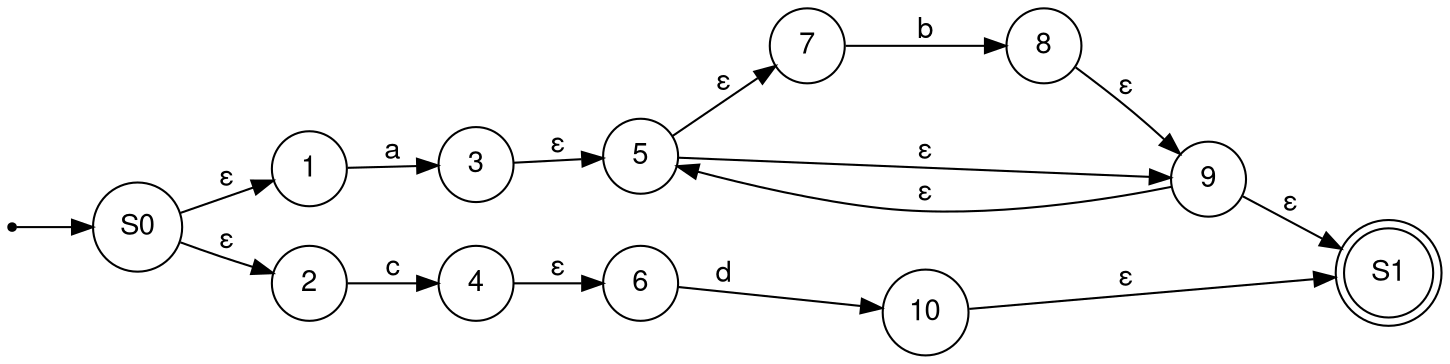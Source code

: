 digraph nfa7 {
	fontname="Helvetica,Arial,sans-serif"
	node [fontname="Helvetica,Arial,sans-serif"]
	edge [fontname="Helvetica,Arial,sans-serif"]
	rankdir=LR;
    ordering="in"
	node [shape = doublecircle] ;"S1"
    node [shape=point]ENTRY;
    node [shape = circle];
	ENTRY->"S0"
	"S0" -> 1 [label = "ε"];
    "S0" -> 2 [label = "ε"];
    1 -> 3 [label = "a"];
    2 -> 4 [label = "c"];
    3 -> 5 [label = "ε"];
    {4 -> 6 [label = "ε"]; 5 -> 7[label = "ε"]} 
    {7 -> 8  [label = "b"] ;6 -> 10 [label = "d"]} 
    8 -> 9 [label = "ε"];
    5 -> 9 [label = "ε"];
    9 -> 5 [label = "ε"];
    {9 ->"S1"[label = "ε"]; 10 -> "S1"[label = "ε"]}
    {rand=same 9,10;}
    
}
